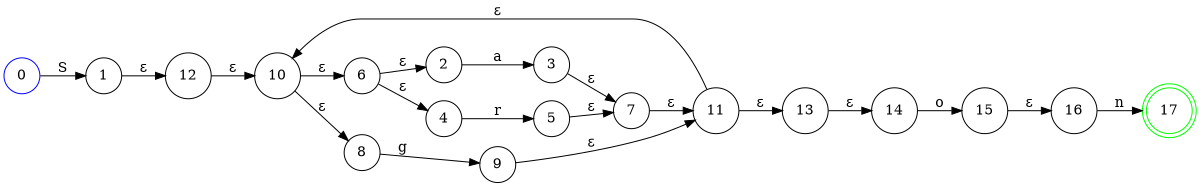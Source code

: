 digraph finite_state_machine {
graph [ dpi = 400 ];
rankdir=LR;
size="8,5"
node [shape = circle];
0 [label="0" color="blue"]0 -> 1 [label="S"];
1 [label="1" color="black"]1 -> 12 [label="ε"];
2 [label="2" color="black"]2 -> 3 [label="a"];
3 [label="3" color="black"]3 -> 7 [label="ε"];
4 [label="4" color="black"]4 -> 5 [label="r"];
5 [label="5" color="black"]5 -> 7 [label="ε"];
6 [label="6" color="black"]6 -> 2 [label="ε"];
6 -> 4 [label="ε"];
7 [label="7" color="black"]7 -> 11 [label="ε"];
8 [label="8" color="black"]8 -> 9 [label="g"];
9 [label="9" color="black"]9 -> 11 [label="ε"];
10 [label="10" color="black"]10 -> 6 [label="ε"];
10 -> 8 [label="ε"];
11 [label="11" color="black"]11 -> 10 [label="ε"];
11 -> 13 [label="ε"];
12 [label="12" color="black"]12 -> 10 [label="ε"];
13 [label="13" color="black"]13 -> 14 [label="ε"];
14 [label="14" color="black"]14 -> 15 [label="o"];
15 [label="15" color="black"]15 -> 16 [label="ε"];
16 [label="16" color="black"]16 -> 17 [label="n"];
17 [label="17" color="green"];
17 [shape = doublecircle];
}